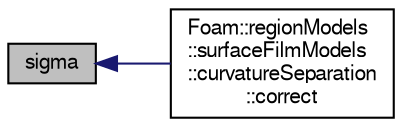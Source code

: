 digraph "sigma"
{
  bgcolor="transparent";
  edge [fontname="FreeSans",fontsize="10",labelfontname="FreeSans",labelfontsize="10"];
  node [fontname="FreeSans",fontsize="10",shape=record];
  rankdir="LR";
  Node3049 [label="sigma",height=0.2,width=0.4,color="black", fillcolor="grey75", style="filled", fontcolor="black"];
  Node3049 -> Node3050 [dir="back",color="midnightblue",fontsize="10",style="solid",fontname="FreeSans"];
  Node3050 [label="Foam::regionModels\l::surfaceFilmModels\l::curvatureSeparation\l::correct",height=0.2,width=0.4,color="black",URL="$a29094.html#a8c67db65404877aac3731246ffb15754",tooltip="Correct. "];
}
